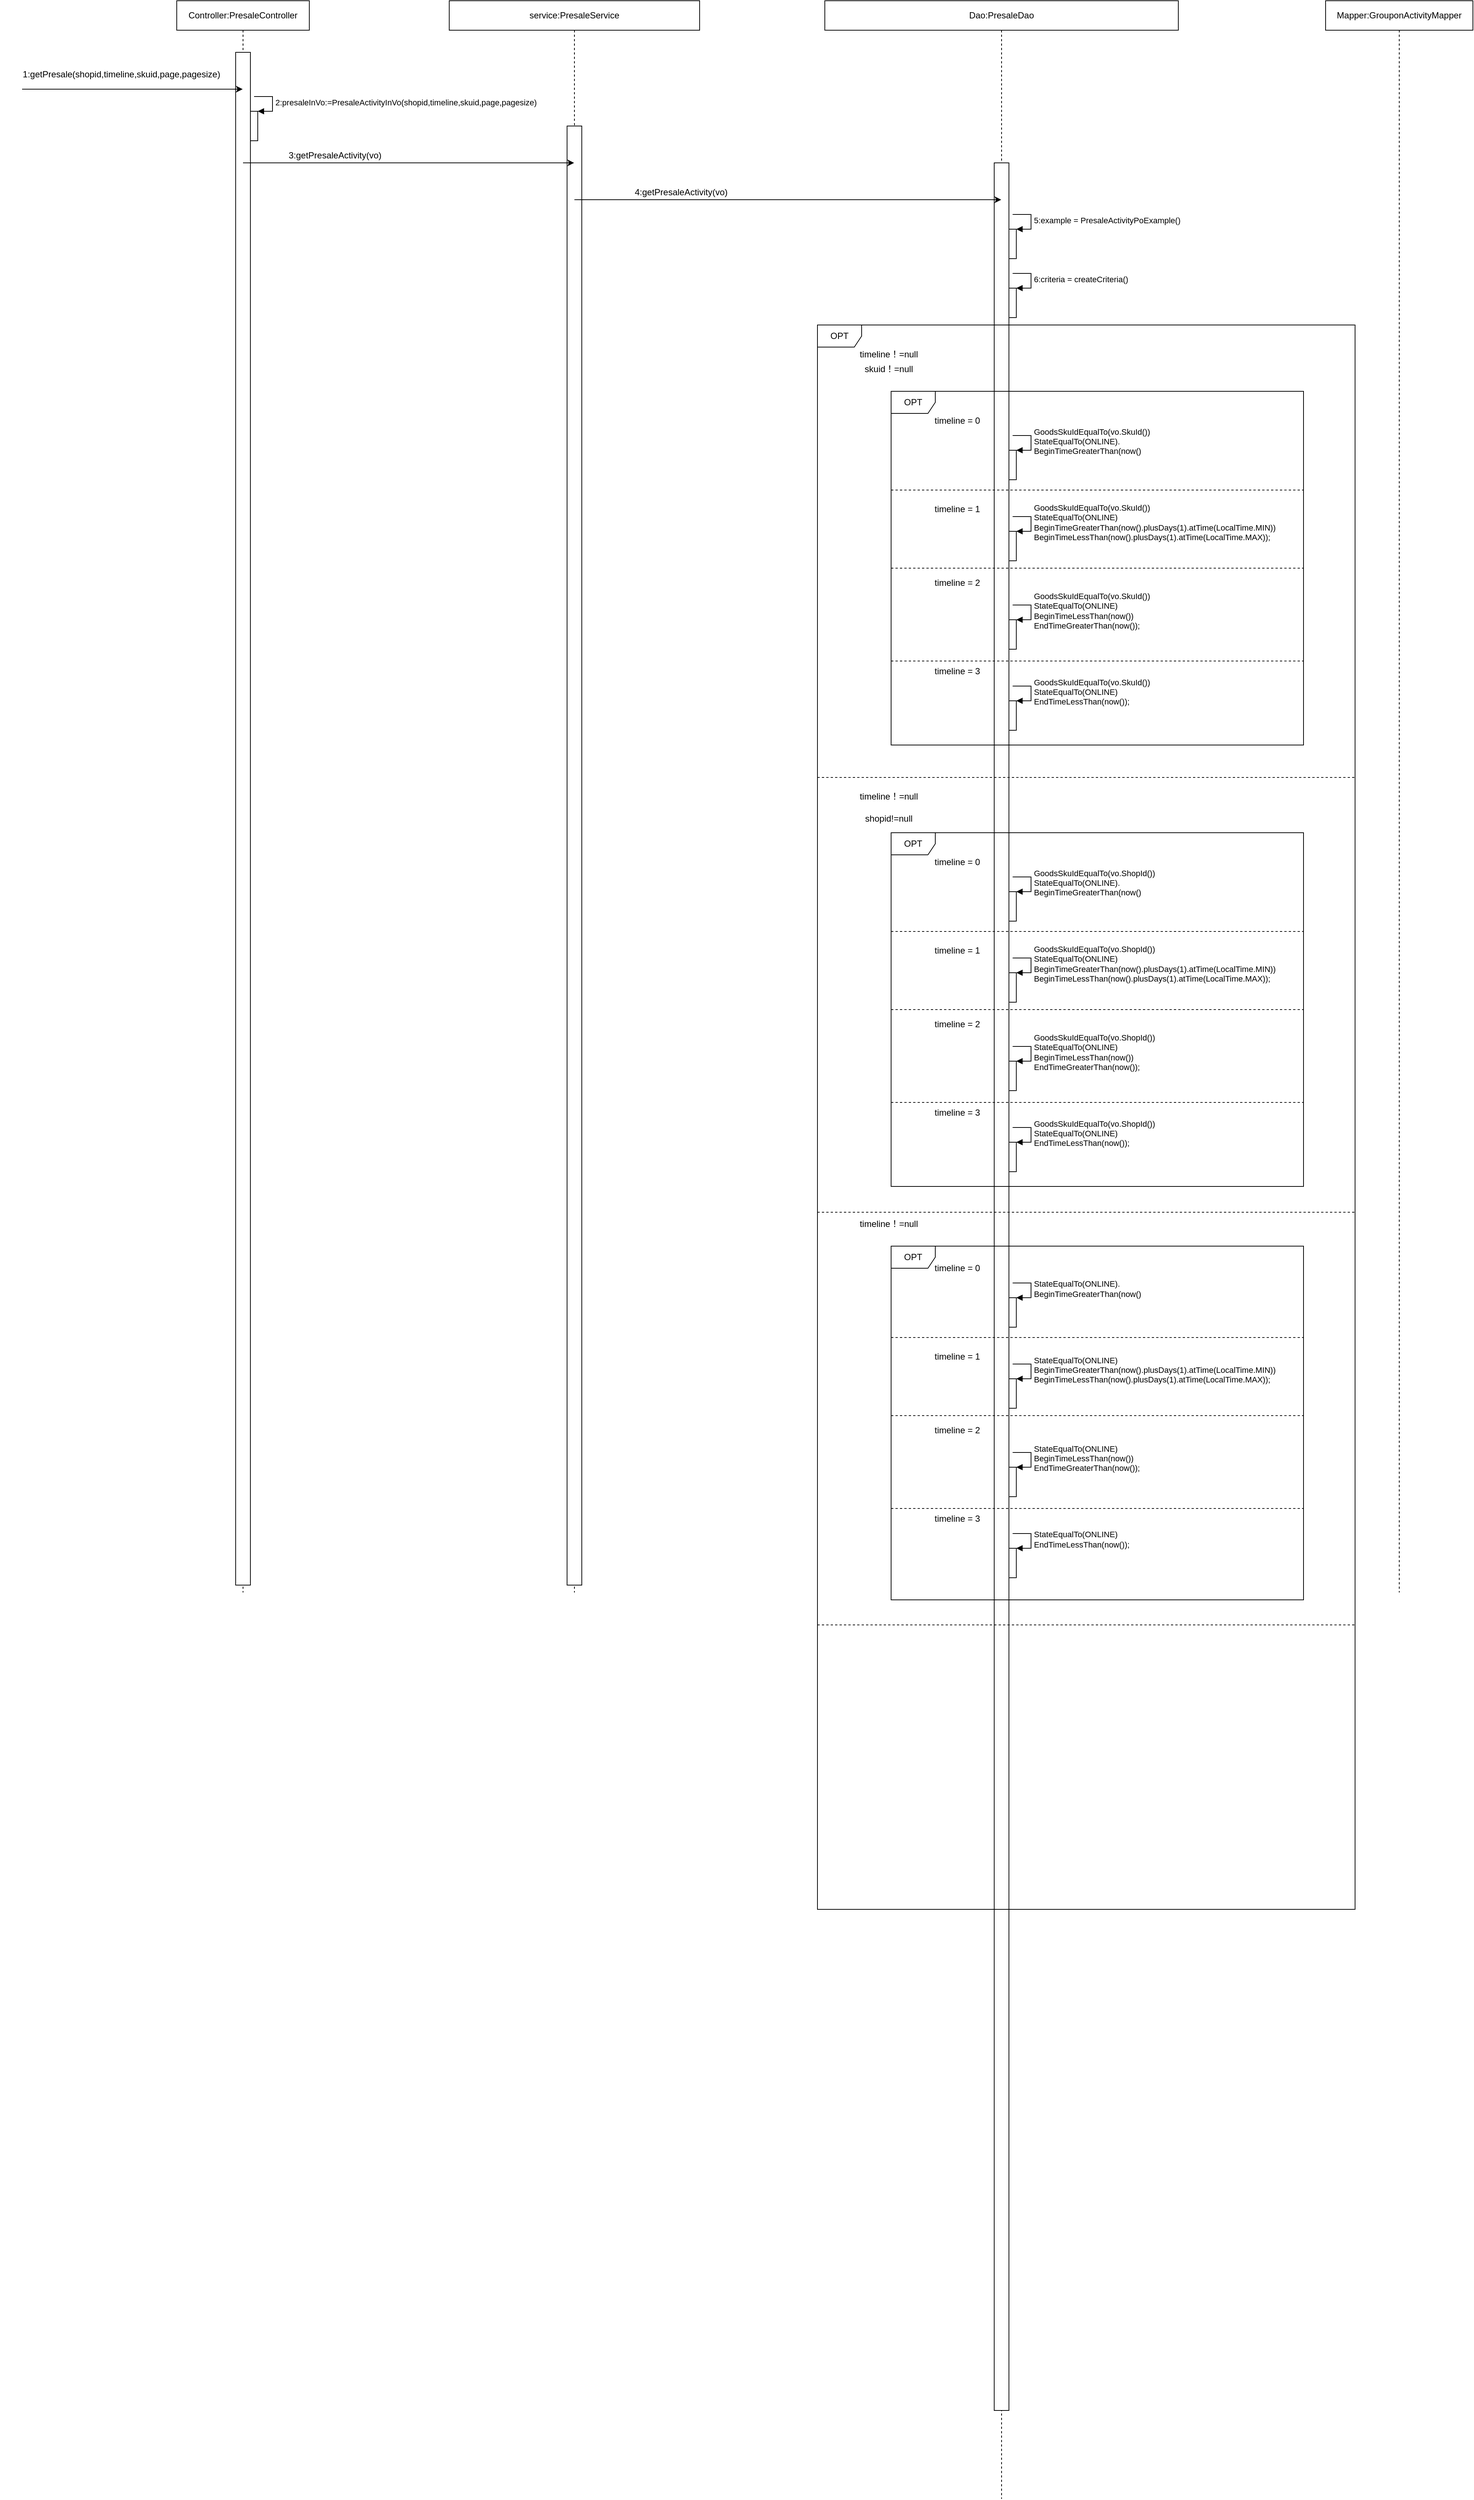 <mxfile version="14.1.1" type="github">
  <diagram id="x5E5y22HB3m255_ReXKd" name="Page-1">
    <mxGraphModel dx="2310" dy="839" grid="1" gridSize="10" guides="1" tooltips="1" connect="1" arrows="1" fold="1" page="1" pageScale="1" pageWidth="827" pageHeight="1169" math="0" shadow="0">
      <root>
        <mxCell id="0" />
        <mxCell id="1" parent="0" />
        <mxCell id="rrSZmSB8H3wMyUmLUTJx-1" value="&lt;div&gt;service:PresaleService&lt;/div&gt;" style="shape=umlLifeline;perimeter=lifelinePerimeter;whiteSpace=wrap;html=1;container=1;collapsible=0;recursiveResize=0;outlineConnect=0;" vertex="1" parent="1">
          <mxGeometry x="180" y="40" width="340" height="2160" as="geometry" />
        </mxCell>
        <mxCell id="rrSZmSB8H3wMyUmLUTJx-2" value="" style="rounded=0;whiteSpace=wrap;html=1;" vertex="1" parent="rrSZmSB8H3wMyUmLUTJx-1">
          <mxGeometry x="160" y="170" width="20" height="1980" as="geometry" />
        </mxCell>
        <mxCell id="rrSZmSB8H3wMyUmLUTJx-6" value="Mapper:GrouponActivityMapper" style="shape=umlLifeline;perimeter=lifelinePerimeter;whiteSpace=wrap;html=1;container=1;collapsible=0;recursiveResize=0;outlineConnect=0;" vertex="1" parent="1">
          <mxGeometry x="1370" y="40" width="200" height="2160" as="geometry" />
        </mxCell>
        <mxCell id="rrSZmSB8H3wMyUmLUTJx-11" value="Controller:PresaleController" style="shape=umlLifeline;perimeter=lifelinePerimeter;whiteSpace=wrap;html=1;container=1;collapsible=0;recursiveResize=0;outlineConnect=0;" vertex="1" parent="1">
          <mxGeometry x="-190" y="40" width="180" height="2160" as="geometry" />
        </mxCell>
        <mxCell id="rrSZmSB8H3wMyUmLUTJx-12" value="" style="rounded=0;whiteSpace=wrap;html=1;" vertex="1" parent="rrSZmSB8H3wMyUmLUTJx-11">
          <mxGeometry x="80" y="70" width="20" height="2080" as="geometry" />
        </mxCell>
        <mxCell id="rrSZmSB8H3wMyUmLUTJx-60" value="" style="html=1;points=[];perimeter=orthogonalPerimeter;" vertex="1" parent="rrSZmSB8H3wMyUmLUTJx-11">
          <mxGeometry x="100" y="150" width="10" height="40" as="geometry" />
        </mxCell>
        <mxCell id="rrSZmSB8H3wMyUmLUTJx-61" value="2:presaleInVo:=PresaleActivityInVo(shopid,timeline,skuid,page,pagesize)" style="edgeStyle=orthogonalEdgeStyle;html=1;align=left;spacingLeft=2;endArrow=block;rounded=0;entryX=1;entryY=0;" edge="1" target="rrSZmSB8H3wMyUmLUTJx-60" parent="rrSZmSB8H3wMyUmLUTJx-11">
          <mxGeometry relative="1" as="geometry">
            <mxPoint x="105" y="130" as="sourcePoint" />
            <Array as="points">
              <mxPoint x="130" y="130" />
            </Array>
          </mxGeometry>
        </mxCell>
        <mxCell id="rrSZmSB8H3wMyUmLUTJx-18" value="Dao:PresaleDao" style="shape=umlLifeline;perimeter=lifelinePerimeter;whiteSpace=wrap;html=1;container=1;collapsible=0;recursiveResize=0;outlineConnect=0;" vertex="1" parent="1">
          <mxGeometry x="690" y="40" width="480" height="3390" as="geometry" />
        </mxCell>
        <mxCell id="rrSZmSB8H3wMyUmLUTJx-19" value="" style="rounded=0;whiteSpace=wrap;html=1;" vertex="1" parent="rrSZmSB8H3wMyUmLUTJx-18">
          <mxGeometry x="230" y="220" width="20" height="3050" as="geometry" />
        </mxCell>
        <mxCell id="rrSZmSB8H3wMyUmLUTJx-67" value="" style="html=1;points=[];perimeter=orthogonalPerimeter;" vertex="1" parent="rrSZmSB8H3wMyUmLUTJx-18">
          <mxGeometry x="250" y="310" width="10" height="40" as="geometry" />
        </mxCell>
        <mxCell id="rrSZmSB8H3wMyUmLUTJx-68" value="5:example = PresaleActivityPoExample()" style="edgeStyle=orthogonalEdgeStyle;html=1;align=left;spacingLeft=2;endArrow=block;rounded=0;entryX=1;entryY=0;" edge="1" target="rrSZmSB8H3wMyUmLUTJx-67" parent="rrSZmSB8H3wMyUmLUTJx-18">
          <mxGeometry relative="1" as="geometry">
            <mxPoint x="255" y="290" as="sourcePoint" />
            <Array as="points">
              <mxPoint x="280" y="290" />
            </Array>
          </mxGeometry>
        </mxCell>
        <mxCell id="rrSZmSB8H3wMyUmLUTJx-69" value="" style="html=1;points=[];perimeter=orthogonalPerimeter;" vertex="1" parent="rrSZmSB8H3wMyUmLUTJx-18">
          <mxGeometry x="250" y="390" width="10" height="40" as="geometry" />
        </mxCell>
        <mxCell id="rrSZmSB8H3wMyUmLUTJx-70" value="6:criteria = createCriteria()" style="edgeStyle=orthogonalEdgeStyle;html=1;align=left;spacingLeft=2;endArrow=block;rounded=0;entryX=1;entryY=0;" edge="1" target="rrSZmSB8H3wMyUmLUTJx-69" parent="rrSZmSB8H3wMyUmLUTJx-18">
          <mxGeometry relative="1" as="geometry">
            <mxPoint x="255" y="370" as="sourcePoint" />
            <Array as="points">
              <mxPoint x="280" y="370" />
            </Array>
          </mxGeometry>
        </mxCell>
        <mxCell id="rrSZmSB8H3wMyUmLUTJx-75" value="timeline！=null" style="text;html=1;strokeColor=none;fillColor=none;align=center;verticalAlign=middle;whiteSpace=wrap;rounded=0;" vertex="1" parent="rrSZmSB8H3wMyUmLUTJx-18">
          <mxGeometry x="37" y="470" width="100" height="20" as="geometry" />
        </mxCell>
        <mxCell id="rrSZmSB8H3wMyUmLUTJx-85" value="" style="html=1;points=[];perimeter=orthogonalPerimeter;" vertex="1" parent="rrSZmSB8H3wMyUmLUTJx-18">
          <mxGeometry x="250" y="610" width="10" height="40" as="geometry" />
        </mxCell>
        <mxCell id="rrSZmSB8H3wMyUmLUTJx-86" value="&lt;div&gt;GoodsSkuIdEqualTo(vo.SkuId())&lt;/div&gt;&lt;div&gt;StateEqualTo(ONLINE).&lt;/div&gt;&lt;div&gt;BeginTimeGreaterThan(now()&lt;/div&gt;" style="edgeStyle=orthogonalEdgeStyle;html=1;align=left;spacingLeft=2;endArrow=block;rounded=0;entryX=1;entryY=0;" edge="1" target="rrSZmSB8H3wMyUmLUTJx-85" parent="rrSZmSB8H3wMyUmLUTJx-18">
          <mxGeometry relative="1" as="geometry">
            <mxPoint x="255" y="590" as="sourcePoint" />
            <Array as="points">
              <mxPoint x="280" y="590" />
            </Array>
          </mxGeometry>
        </mxCell>
        <mxCell id="rrSZmSB8H3wMyUmLUTJx-58" value="" style="endArrow=classic;html=1;" edge="1" parent="1" target="rrSZmSB8H3wMyUmLUTJx-11">
          <mxGeometry width="50" height="50" relative="1" as="geometry">
            <mxPoint x="-400" y="160" as="sourcePoint" />
            <mxPoint x="-220" y="160" as="targetPoint" />
          </mxGeometry>
        </mxCell>
        <mxCell id="rrSZmSB8H3wMyUmLUTJx-59" value="1:getPresale(shopid,timeline,skuid,page,pagesize)" style="text;html=1;strokeColor=none;fillColor=none;align=center;verticalAlign=middle;whiteSpace=wrap;rounded=0;" vertex="1" parent="1">
          <mxGeometry x="-430" y="130" width="330" height="20" as="geometry" />
        </mxCell>
        <mxCell id="rrSZmSB8H3wMyUmLUTJx-62" value="" style="endArrow=classic;html=1;" edge="1" parent="1" target="rrSZmSB8H3wMyUmLUTJx-1">
          <mxGeometry width="50" height="50" relative="1" as="geometry">
            <mxPoint x="-100" y="260" as="sourcePoint" />
            <mxPoint x="199.5" y="260" as="targetPoint" />
          </mxGeometry>
        </mxCell>
        <mxCell id="rrSZmSB8H3wMyUmLUTJx-63" value="3:getPresaleActivity(vo)" style="text;html=1;strokeColor=none;fillColor=none;align=center;verticalAlign=middle;whiteSpace=wrap;rounded=0;" vertex="1" parent="1">
          <mxGeometry x="-70" y="240" width="190" height="20" as="geometry" />
        </mxCell>
        <mxCell id="rrSZmSB8H3wMyUmLUTJx-65" value="" style="endArrow=classic;html=1;" edge="1" parent="1" target="rrSZmSB8H3wMyUmLUTJx-18">
          <mxGeometry width="50" height="50" relative="1" as="geometry">
            <mxPoint x="350" y="310" as="sourcePoint" />
            <mxPoint x="700" y="310" as="targetPoint" />
          </mxGeometry>
        </mxCell>
        <mxCell id="rrSZmSB8H3wMyUmLUTJx-66" value="4:getPresaleActivity(vo)" style="text;html=1;strokeColor=none;fillColor=none;align=center;verticalAlign=middle;whiteSpace=wrap;rounded=0;" vertex="1" parent="1">
          <mxGeometry x="400" y="290" width="190" height="20" as="geometry" />
        </mxCell>
        <mxCell id="rrSZmSB8H3wMyUmLUTJx-72" value="OPT" style="shape=umlFrame;whiteSpace=wrap;html=1;" vertex="1" parent="1">
          <mxGeometry x="780" y="570" width="560" height="480" as="geometry" />
        </mxCell>
        <mxCell id="rrSZmSB8H3wMyUmLUTJx-76" value="skuid！=null" style="text;html=1;strokeColor=none;fillColor=none;align=center;verticalAlign=middle;whiteSpace=wrap;rounded=0;" vertex="1" parent="1">
          <mxGeometry x="727" y="530" width="100" height="20" as="geometry" />
        </mxCell>
        <mxCell id="rrSZmSB8H3wMyUmLUTJx-77" value="shopid!=null" style="text;html=1;strokeColor=none;fillColor=none;align=center;verticalAlign=middle;whiteSpace=wrap;rounded=0;" vertex="1" parent="1">
          <mxGeometry x="727" y="1140" width="100" height="20" as="geometry" />
        </mxCell>
        <mxCell id="rrSZmSB8H3wMyUmLUTJx-79" value="timeline = 0" style="text;html=1;strokeColor=none;fillColor=none;align=center;verticalAlign=middle;whiteSpace=wrap;rounded=0;" vertex="1" parent="1">
          <mxGeometry x="820" y="600" width="100" height="20" as="geometry" />
        </mxCell>
        <mxCell id="rrSZmSB8H3wMyUmLUTJx-80" value="timeline = 1" style="text;html=1;strokeColor=none;fillColor=none;align=center;verticalAlign=middle;whiteSpace=wrap;rounded=0;" vertex="1" parent="1">
          <mxGeometry x="820" y="720" width="100" height="20" as="geometry" />
        </mxCell>
        <mxCell id="rrSZmSB8H3wMyUmLUTJx-81" value="timeline = 2" style="text;html=1;strokeColor=none;fillColor=none;align=center;verticalAlign=middle;whiteSpace=wrap;rounded=0;" vertex="1" parent="1">
          <mxGeometry x="820" y="820" width="100" height="20" as="geometry" />
        </mxCell>
        <mxCell id="rrSZmSB8H3wMyUmLUTJx-82" value="timeline = 3" style="text;html=1;strokeColor=none;fillColor=none;align=center;verticalAlign=middle;whiteSpace=wrap;rounded=0;" vertex="1" parent="1">
          <mxGeometry x="820" y="940" width="100" height="20" as="geometry" />
        </mxCell>
        <mxCell id="rrSZmSB8H3wMyUmLUTJx-87" value="" style="html=1;points=[];perimeter=orthogonalPerimeter;" vertex="1" parent="1">
          <mxGeometry x="940" y="650" width="10" height="40" as="geometry" />
        </mxCell>
        <mxCell id="rrSZmSB8H3wMyUmLUTJx-88" value="" style="html=1;points=[];perimeter=orthogonalPerimeter;" vertex="1" parent="1">
          <mxGeometry x="940" y="760" width="10" height="40" as="geometry" />
        </mxCell>
        <mxCell id="rrSZmSB8H3wMyUmLUTJx-89" value="&lt;div&gt;GoodsSkuIdEqualTo(vo.SkuId())&lt;/div&gt;&lt;div&gt;StateEqualTo(ONLINE)&lt;/div&gt;&lt;div&gt;BeginTimeGreaterThan(now().plusDays(1).atTime(LocalTime.MIN))&lt;/div&gt;&lt;div&gt;BeginTimeLessThan(now().plusDays(1).atTime(LocalTime.MAX));&lt;/div&gt;" style="edgeStyle=orthogonalEdgeStyle;html=1;align=left;spacingLeft=2;endArrow=block;rounded=0;entryX=1;entryY=0;" edge="1" parent="1" target="rrSZmSB8H3wMyUmLUTJx-88">
          <mxGeometry relative="1" as="geometry">
            <mxPoint x="945" y="740" as="sourcePoint" />
            <Array as="points">
              <mxPoint x="970" y="740" />
            </Array>
          </mxGeometry>
        </mxCell>
        <mxCell id="rrSZmSB8H3wMyUmLUTJx-90" value="" style="html=1;points=[];perimeter=orthogonalPerimeter;" vertex="1" parent="1">
          <mxGeometry x="940" y="760" width="10" height="40" as="geometry" />
        </mxCell>
        <mxCell id="rrSZmSB8H3wMyUmLUTJx-91" value="" style="html=1;points=[];perimeter=orthogonalPerimeter;" vertex="1" parent="1">
          <mxGeometry x="940" y="880" width="10" height="40" as="geometry" />
        </mxCell>
        <mxCell id="rrSZmSB8H3wMyUmLUTJx-92" value="&lt;div&gt;GoodsSkuIdEqualTo(vo.SkuId())&lt;/div&gt;&lt;div&gt;StateEqualTo(ONLINE)&lt;/div&gt;&lt;div&gt;BeginTimeLessThan(now())&lt;/div&gt;&lt;div&gt;EndTimeGreaterThan(now());&lt;/div&gt;" style="edgeStyle=orthogonalEdgeStyle;html=1;align=left;spacingLeft=2;endArrow=block;rounded=0;entryX=1;entryY=0;" edge="1" parent="1" target="rrSZmSB8H3wMyUmLUTJx-91">
          <mxGeometry relative="1" as="geometry">
            <mxPoint x="945" y="860" as="sourcePoint" />
            <Array as="points">
              <mxPoint x="970" y="860" />
            </Array>
          </mxGeometry>
        </mxCell>
        <mxCell id="rrSZmSB8H3wMyUmLUTJx-93" value="" style="html=1;points=[];perimeter=orthogonalPerimeter;" vertex="1" parent="1">
          <mxGeometry x="940" y="880" width="10" height="40" as="geometry" />
        </mxCell>
        <mxCell id="rrSZmSB8H3wMyUmLUTJx-94" value="" style="html=1;points=[];perimeter=orthogonalPerimeter;" vertex="1" parent="1">
          <mxGeometry x="940" y="990" width="10" height="40" as="geometry" />
        </mxCell>
        <mxCell id="rrSZmSB8H3wMyUmLUTJx-95" value="&lt;div&gt;GoodsSkuIdEqualTo(vo.SkuId())&lt;/div&gt;&lt;div&gt;StateEqualTo(ONLINE)&lt;/div&gt;&lt;div&gt;EndTimeLessThan(now());&lt;/div&gt;" style="edgeStyle=orthogonalEdgeStyle;html=1;align=left;spacingLeft=2;endArrow=block;rounded=0;entryX=1;entryY=0;" edge="1" parent="1" target="rrSZmSB8H3wMyUmLUTJx-94">
          <mxGeometry relative="1" as="geometry">
            <mxPoint x="945" y="970" as="sourcePoint" />
            <Array as="points">
              <mxPoint x="970" y="970" />
            </Array>
          </mxGeometry>
        </mxCell>
        <mxCell id="rrSZmSB8H3wMyUmLUTJx-96" value="" style="html=1;points=[];perimeter=orthogonalPerimeter;" vertex="1" parent="1">
          <mxGeometry x="940" y="990" width="10" height="40" as="geometry" />
        </mxCell>
        <mxCell id="rrSZmSB8H3wMyUmLUTJx-98" value="" style="line;strokeWidth=1;fillColor=none;align=left;verticalAlign=middle;spacingTop=-1;spacingLeft=3;spacingRight=3;rotatable=0;labelPosition=right;points=[];portConstraint=eastwest;dashed=1;" vertex="1" parent="1">
          <mxGeometry x="780" y="700" width="560" height="8" as="geometry" />
        </mxCell>
        <mxCell id="rrSZmSB8H3wMyUmLUTJx-99" value="" style="line;strokeWidth=1;fillColor=none;align=left;verticalAlign=middle;spacingTop=-1;spacingLeft=3;spacingRight=3;rotatable=0;labelPosition=right;points=[];portConstraint=eastwest;dashed=1;" vertex="1" parent="1">
          <mxGeometry x="780" y="806" width="560" height="8" as="geometry" />
        </mxCell>
        <mxCell id="rrSZmSB8H3wMyUmLUTJx-100" value="" style="line;strokeWidth=1;fillColor=none;align=left;verticalAlign=middle;spacingTop=-1;spacingLeft=3;spacingRight=3;rotatable=0;labelPosition=right;points=[];portConstraint=eastwest;dashed=1;" vertex="1" parent="1">
          <mxGeometry x="780" y="932" width="560" height="8" as="geometry" />
        </mxCell>
        <mxCell id="rrSZmSB8H3wMyUmLUTJx-101" value="timeline！=null" style="text;html=1;strokeColor=none;fillColor=none;align=center;verticalAlign=middle;whiteSpace=wrap;rounded=0;" vertex="1" parent="1">
          <mxGeometry x="727" y="1110" width="100" height="20" as="geometry" />
        </mxCell>
        <mxCell id="rrSZmSB8H3wMyUmLUTJx-102" value="" style="html=1;points=[];perimeter=orthogonalPerimeter;" vertex="1" parent="1">
          <mxGeometry x="940" y="1249" width="10" height="40" as="geometry" />
        </mxCell>
        <mxCell id="rrSZmSB8H3wMyUmLUTJx-103" value="&lt;div&gt;GoodsSkuIdEqualTo(vo.ShopId())&lt;/div&gt;&lt;div&gt;StateEqualTo(ONLINE).&lt;/div&gt;&lt;div&gt;BeginTimeGreaterThan(now()&lt;/div&gt;" style="edgeStyle=orthogonalEdgeStyle;html=1;align=left;spacingLeft=2;endArrow=block;rounded=0;entryX=1;entryY=0;" edge="1" parent="1" target="rrSZmSB8H3wMyUmLUTJx-102">
          <mxGeometry relative="1" as="geometry">
            <mxPoint x="945" y="1229" as="sourcePoint" />
            <Array as="points">
              <mxPoint x="970" y="1229" />
            </Array>
          </mxGeometry>
        </mxCell>
        <mxCell id="rrSZmSB8H3wMyUmLUTJx-104" value="OPT" style="shape=umlFrame;whiteSpace=wrap;html=1;" vertex="1" parent="1">
          <mxGeometry x="780" y="1169" width="560" height="480" as="geometry" />
        </mxCell>
        <mxCell id="rrSZmSB8H3wMyUmLUTJx-105" value="timeline = 0" style="text;html=1;strokeColor=none;fillColor=none;align=center;verticalAlign=middle;whiteSpace=wrap;rounded=0;" vertex="1" parent="1">
          <mxGeometry x="820" y="1199" width="100" height="20" as="geometry" />
        </mxCell>
        <mxCell id="rrSZmSB8H3wMyUmLUTJx-106" value="timeline = 1" style="text;html=1;strokeColor=none;fillColor=none;align=center;verticalAlign=middle;whiteSpace=wrap;rounded=0;" vertex="1" parent="1">
          <mxGeometry x="820" y="1319" width="100" height="20" as="geometry" />
        </mxCell>
        <mxCell id="rrSZmSB8H3wMyUmLUTJx-107" value="timeline = 2" style="text;html=1;strokeColor=none;fillColor=none;align=center;verticalAlign=middle;whiteSpace=wrap;rounded=0;" vertex="1" parent="1">
          <mxGeometry x="820" y="1419" width="100" height="20" as="geometry" />
        </mxCell>
        <mxCell id="rrSZmSB8H3wMyUmLUTJx-108" value="timeline = 3" style="text;html=1;strokeColor=none;fillColor=none;align=center;verticalAlign=middle;whiteSpace=wrap;rounded=0;" vertex="1" parent="1">
          <mxGeometry x="820" y="1539" width="100" height="20" as="geometry" />
        </mxCell>
        <mxCell id="rrSZmSB8H3wMyUmLUTJx-109" value="" style="html=1;points=[];perimeter=orthogonalPerimeter;" vertex="1" parent="1">
          <mxGeometry x="940" y="1249" width="10" height="40" as="geometry" />
        </mxCell>
        <mxCell id="rrSZmSB8H3wMyUmLUTJx-110" value="" style="html=1;points=[];perimeter=orthogonalPerimeter;" vertex="1" parent="1">
          <mxGeometry x="940" y="1359" width="10" height="40" as="geometry" />
        </mxCell>
        <mxCell id="rrSZmSB8H3wMyUmLUTJx-111" value="&lt;div&gt;GoodsSkuIdEqualTo(vo.ShopId())&lt;/div&gt;&lt;div&gt;StateEqualTo(ONLINE)&lt;/div&gt;&lt;div&gt;BeginTimeGreaterThan(now().plusDays(1).atTime(LocalTime.MIN))&lt;/div&gt;&lt;div&gt;BeginTimeLessThan(now().plusDays(1).atTime(LocalTime.MAX));&lt;/div&gt;" style="edgeStyle=orthogonalEdgeStyle;html=1;align=left;spacingLeft=2;endArrow=block;rounded=0;entryX=1;entryY=0;" edge="1" parent="1" target="rrSZmSB8H3wMyUmLUTJx-110">
          <mxGeometry relative="1" as="geometry">
            <mxPoint x="945" y="1339" as="sourcePoint" />
            <Array as="points">
              <mxPoint x="970" y="1339" />
            </Array>
          </mxGeometry>
        </mxCell>
        <mxCell id="rrSZmSB8H3wMyUmLUTJx-112" value="" style="html=1;points=[];perimeter=orthogonalPerimeter;" vertex="1" parent="1">
          <mxGeometry x="940" y="1359" width="10" height="40" as="geometry" />
        </mxCell>
        <mxCell id="rrSZmSB8H3wMyUmLUTJx-113" value="" style="html=1;points=[];perimeter=orthogonalPerimeter;" vertex="1" parent="1">
          <mxGeometry x="940" y="1479" width="10" height="40" as="geometry" />
        </mxCell>
        <mxCell id="rrSZmSB8H3wMyUmLUTJx-114" value="&lt;div&gt;GoodsSkuIdEqualTo(vo.ShopId())&lt;/div&gt;&lt;div&gt;StateEqualTo(ONLINE)&lt;/div&gt;&lt;div&gt;BeginTimeLessThan(now())&lt;/div&gt;&lt;div&gt;EndTimeGreaterThan(now());&lt;/div&gt;" style="edgeStyle=orthogonalEdgeStyle;html=1;align=left;spacingLeft=2;endArrow=block;rounded=0;entryX=1;entryY=0;" edge="1" parent="1" target="rrSZmSB8H3wMyUmLUTJx-113">
          <mxGeometry relative="1" as="geometry">
            <mxPoint x="945" y="1459" as="sourcePoint" />
            <Array as="points">
              <mxPoint x="970" y="1459" />
            </Array>
          </mxGeometry>
        </mxCell>
        <mxCell id="rrSZmSB8H3wMyUmLUTJx-115" value="" style="html=1;points=[];perimeter=orthogonalPerimeter;" vertex="1" parent="1">
          <mxGeometry x="940" y="1479" width="10" height="40" as="geometry" />
        </mxCell>
        <mxCell id="rrSZmSB8H3wMyUmLUTJx-116" value="" style="html=1;points=[];perimeter=orthogonalPerimeter;" vertex="1" parent="1">
          <mxGeometry x="940" y="1589" width="10" height="40" as="geometry" />
        </mxCell>
        <mxCell id="rrSZmSB8H3wMyUmLUTJx-117" value="&lt;div&gt;GoodsSkuIdEqualTo(vo.ShopId())&lt;/div&gt;&lt;div&gt;StateEqualTo(ONLINE)&lt;/div&gt;&lt;div&gt;EndTimeLessThan(now());&lt;/div&gt;" style="edgeStyle=orthogonalEdgeStyle;html=1;align=left;spacingLeft=2;endArrow=block;rounded=0;entryX=1;entryY=0;" edge="1" parent="1" target="rrSZmSB8H3wMyUmLUTJx-116">
          <mxGeometry relative="1" as="geometry">
            <mxPoint x="945" y="1569" as="sourcePoint" />
            <Array as="points">
              <mxPoint x="970" y="1569" />
            </Array>
          </mxGeometry>
        </mxCell>
        <mxCell id="rrSZmSB8H3wMyUmLUTJx-118" value="" style="html=1;points=[];perimeter=orthogonalPerimeter;" vertex="1" parent="1">
          <mxGeometry x="940" y="1589" width="10" height="40" as="geometry" />
        </mxCell>
        <mxCell id="rrSZmSB8H3wMyUmLUTJx-119" value="" style="line;strokeWidth=1;fillColor=none;align=left;verticalAlign=middle;spacingTop=-1;spacingLeft=3;spacingRight=3;rotatable=0;labelPosition=right;points=[];portConstraint=eastwest;dashed=1;" vertex="1" parent="1">
          <mxGeometry x="780" y="1299" width="560" height="8" as="geometry" />
        </mxCell>
        <mxCell id="rrSZmSB8H3wMyUmLUTJx-120" value="" style="line;strokeWidth=1;fillColor=none;align=left;verticalAlign=middle;spacingTop=-1;spacingLeft=3;spacingRight=3;rotatable=0;labelPosition=right;points=[];portConstraint=eastwest;dashed=1;" vertex="1" parent="1">
          <mxGeometry x="780" y="1405" width="560" height="8" as="geometry" />
        </mxCell>
        <mxCell id="rrSZmSB8H3wMyUmLUTJx-121" value="" style="line;strokeWidth=1;fillColor=none;align=left;verticalAlign=middle;spacingTop=-1;spacingLeft=3;spacingRight=3;rotatable=0;labelPosition=right;points=[];portConstraint=eastwest;dashed=1;" vertex="1" parent="1">
          <mxGeometry x="780" y="1531" width="560" height="8" as="geometry" />
        </mxCell>
        <mxCell id="rrSZmSB8H3wMyUmLUTJx-124" value="timeline！=null" style="text;html=1;strokeColor=none;fillColor=none;align=center;verticalAlign=middle;whiteSpace=wrap;rounded=0;" vertex="1" parent="1">
          <mxGeometry x="727" y="1690" width="100" height="20" as="geometry" />
        </mxCell>
        <mxCell id="rrSZmSB8H3wMyUmLUTJx-125" value="" style="html=1;points=[];perimeter=orthogonalPerimeter;" vertex="1" parent="1">
          <mxGeometry x="940" y="1800" width="10" height="40" as="geometry" />
        </mxCell>
        <mxCell id="rrSZmSB8H3wMyUmLUTJx-126" value="&lt;div&gt;StateEqualTo(ONLINE).&lt;/div&gt;&lt;div&gt;BeginTimeGreaterThan(now()&lt;/div&gt;" style="edgeStyle=orthogonalEdgeStyle;html=1;align=left;spacingLeft=2;endArrow=block;rounded=0;entryX=1;entryY=0;" edge="1" parent="1" target="rrSZmSB8H3wMyUmLUTJx-125">
          <mxGeometry relative="1" as="geometry">
            <mxPoint x="945.0" y="1780" as="sourcePoint" />
            <Array as="points">
              <mxPoint x="970" y="1780" />
            </Array>
          </mxGeometry>
        </mxCell>
        <mxCell id="rrSZmSB8H3wMyUmLUTJx-127" value="OPT" style="shape=umlFrame;whiteSpace=wrap;html=1;" vertex="1" parent="1">
          <mxGeometry x="780" y="1730" width="560" height="480" as="geometry" />
        </mxCell>
        <mxCell id="rrSZmSB8H3wMyUmLUTJx-128" value="timeline = 0" style="text;html=1;strokeColor=none;fillColor=none;align=center;verticalAlign=middle;whiteSpace=wrap;rounded=0;" vertex="1" parent="1">
          <mxGeometry x="820" y="1750" width="100" height="20" as="geometry" />
        </mxCell>
        <mxCell id="rrSZmSB8H3wMyUmLUTJx-129" value="timeline = 1" style="text;html=1;strokeColor=none;fillColor=none;align=center;verticalAlign=middle;whiteSpace=wrap;rounded=0;" vertex="1" parent="1">
          <mxGeometry x="820" y="1870" width="100" height="20" as="geometry" />
        </mxCell>
        <mxCell id="rrSZmSB8H3wMyUmLUTJx-130" value="timeline = 2" style="text;html=1;strokeColor=none;fillColor=none;align=center;verticalAlign=middle;whiteSpace=wrap;rounded=0;" vertex="1" parent="1">
          <mxGeometry x="820" y="1970" width="100" height="20" as="geometry" />
        </mxCell>
        <mxCell id="rrSZmSB8H3wMyUmLUTJx-131" value="timeline = 3" style="text;html=1;strokeColor=none;fillColor=none;align=center;verticalAlign=middle;whiteSpace=wrap;rounded=0;" vertex="1" parent="1">
          <mxGeometry x="820" y="2090" width="100" height="20" as="geometry" />
        </mxCell>
        <mxCell id="rrSZmSB8H3wMyUmLUTJx-132" value="" style="html=1;points=[];perimeter=orthogonalPerimeter;" vertex="1" parent="1">
          <mxGeometry x="940" y="1800" width="10" height="40" as="geometry" />
        </mxCell>
        <mxCell id="rrSZmSB8H3wMyUmLUTJx-133" value="" style="html=1;points=[];perimeter=orthogonalPerimeter;" vertex="1" parent="1">
          <mxGeometry x="940" y="1910" width="10" height="40" as="geometry" />
        </mxCell>
        <mxCell id="rrSZmSB8H3wMyUmLUTJx-134" value="&lt;div&gt;StateEqualTo(ONLINE)&lt;/div&gt;&lt;div&gt;BeginTimeGreaterThan(now().plusDays(1).atTime(LocalTime.MIN))&lt;/div&gt;&lt;div&gt;BeginTimeLessThan(now().plusDays(1).atTime(LocalTime.MAX));&lt;/div&gt;" style="edgeStyle=orthogonalEdgeStyle;html=1;align=left;spacingLeft=2;endArrow=block;rounded=0;entryX=1;entryY=0;" edge="1" parent="1" target="rrSZmSB8H3wMyUmLUTJx-133">
          <mxGeometry relative="1" as="geometry">
            <mxPoint x="945.0" y="1890" as="sourcePoint" />
            <Array as="points">
              <mxPoint x="970" y="1890" />
            </Array>
          </mxGeometry>
        </mxCell>
        <mxCell id="rrSZmSB8H3wMyUmLUTJx-135" value="" style="html=1;points=[];perimeter=orthogonalPerimeter;" vertex="1" parent="1">
          <mxGeometry x="940" y="1910" width="10" height="40" as="geometry" />
        </mxCell>
        <mxCell id="rrSZmSB8H3wMyUmLUTJx-136" value="" style="html=1;points=[];perimeter=orthogonalPerimeter;" vertex="1" parent="1">
          <mxGeometry x="940" y="2030" width="10" height="40" as="geometry" />
        </mxCell>
        <mxCell id="rrSZmSB8H3wMyUmLUTJx-137" value="&lt;div&gt;StateEqualTo(ONLINE)&lt;/div&gt;&lt;div&gt;BeginTimeLessThan(now())&lt;/div&gt;&lt;div&gt;EndTimeGreaterThan(now());&lt;/div&gt;" style="edgeStyle=orthogonalEdgeStyle;html=1;align=left;spacingLeft=2;endArrow=block;rounded=0;entryX=1;entryY=0;" edge="1" parent="1" target="rrSZmSB8H3wMyUmLUTJx-136">
          <mxGeometry relative="1" as="geometry">
            <mxPoint x="945.0" y="2010" as="sourcePoint" />
            <Array as="points">
              <mxPoint x="970" y="2010" />
            </Array>
          </mxGeometry>
        </mxCell>
        <mxCell id="rrSZmSB8H3wMyUmLUTJx-138" value="" style="html=1;points=[];perimeter=orthogonalPerimeter;" vertex="1" parent="1">
          <mxGeometry x="940" y="2030" width="10" height="40" as="geometry" />
        </mxCell>
        <mxCell id="rrSZmSB8H3wMyUmLUTJx-139" value="" style="html=1;points=[];perimeter=orthogonalPerimeter;" vertex="1" parent="1">
          <mxGeometry x="940" y="2140" width="10" height="40" as="geometry" />
        </mxCell>
        <mxCell id="rrSZmSB8H3wMyUmLUTJx-140" value="&lt;div&gt;StateEqualTo(ONLINE)&lt;/div&gt;&lt;div&gt;EndTimeLessThan(now());&lt;/div&gt;" style="edgeStyle=orthogonalEdgeStyle;html=1;align=left;spacingLeft=2;endArrow=block;rounded=0;entryX=1;entryY=0;" edge="1" parent="1" target="rrSZmSB8H3wMyUmLUTJx-139">
          <mxGeometry relative="1" as="geometry">
            <mxPoint x="945.0" y="2120" as="sourcePoint" />
            <Array as="points">
              <mxPoint x="970" y="2120" />
            </Array>
          </mxGeometry>
        </mxCell>
        <mxCell id="rrSZmSB8H3wMyUmLUTJx-141" value="" style="html=1;points=[];perimeter=orthogonalPerimeter;" vertex="1" parent="1">
          <mxGeometry x="940" y="2140" width="10" height="40" as="geometry" />
        </mxCell>
        <mxCell id="rrSZmSB8H3wMyUmLUTJx-142" value="" style="line;strokeWidth=1;fillColor=none;align=left;verticalAlign=middle;spacingTop=-1;spacingLeft=3;spacingRight=3;rotatable=0;labelPosition=right;points=[];portConstraint=eastwest;dashed=1;" vertex="1" parent="1">
          <mxGeometry x="780" y="1850" width="560" height="8" as="geometry" />
        </mxCell>
        <mxCell id="rrSZmSB8H3wMyUmLUTJx-143" value="" style="line;strokeWidth=1;fillColor=none;align=left;verticalAlign=middle;spacingTop=-1;spacingLeft=3;spacingRight=3;rotatable=0;labelPosition=right;points=[];portConstraint=eastwest;dashed=1;" vertex="1" parent="1">
          <mxGeometry x="780" y="1956" width="560" height="8" as="geometry" />
        </mxCell>
        <mxCell id="rrSZmSB8H3wMyUmLUTJx-144" value="" style="line;strokeWidth=1;fillColor=none;align=left;verticalAlign=middle;spacingTop=-1;spacingLeft=3;spacingRight=3;rotatable=0;labelPosition=right;points=[];portConstraint=eastwest;dashed=1;" vertex="1" parent="1">
          <mxGeometry x="780" y="2082" width="560" height="8" as="geometry" />
        </mxCell>
        <mxCell id="rrSZmSB8H3wMyUmLUTJx-145" value="OPT" style="shape=umlFrame;whiteSpace=wrap;html=1;" vertex="1" parent="1">
          <mxGeometry x="680" y="480" width="730" height="2150" as="geometry" />
        </mxCell>
        <mxCell id="rrSZmSB8H3wMyUmLUTJx-146" value="" style="line;strokeWidth=1;fillColor=none;align=left;verticalAlign=middle;spacingTop=-1;spacingLeft=3;spacingRight=3;rotatable=0;labelPosition=right;points=[];portConstraint=eastwest;dashed=1;" vertex="1" parent="1">
          <mxGeometry x="680" y="1090" width="730" height="8" as="geometry" />
        </mxCell>
        <mxCell id="rrSZmSB8H3wMyUmLUTJx-147" value="" style="line;strokeWidth=1;fillColor=none;align=left;verticalAlign=middle;spacingTop=-1;spacingLeft=3;spacingRight=3;rotatable=0;labelPosition=right;points=[];portConstraint=eastwest;dashed=1;" vertex="1" parent="1">
          <mxGeometry x="680" y="1680" width="730" height="8" as="geometry" />
        </mxCell>
        <mxCell id="rrSZmSB8H3wMyUmLUTJx-148" value="" style="line;strokeWidth=1;fillColor=none;align=left;verticalAlign=middle;spacingTop=-1;spacingLeft=3;spacingRight=3;rotatable=0;labelPosition=right;points=[];portConstraint=eastwest;dashed=1;" vertex="1" parent="1">
          <mxGeometry x="680" y="2240" width="730" height="8" as="geometry" />
        </mxCell>
      </root>
    </mxGraphModel>
  </diagram>
</mxfile>
